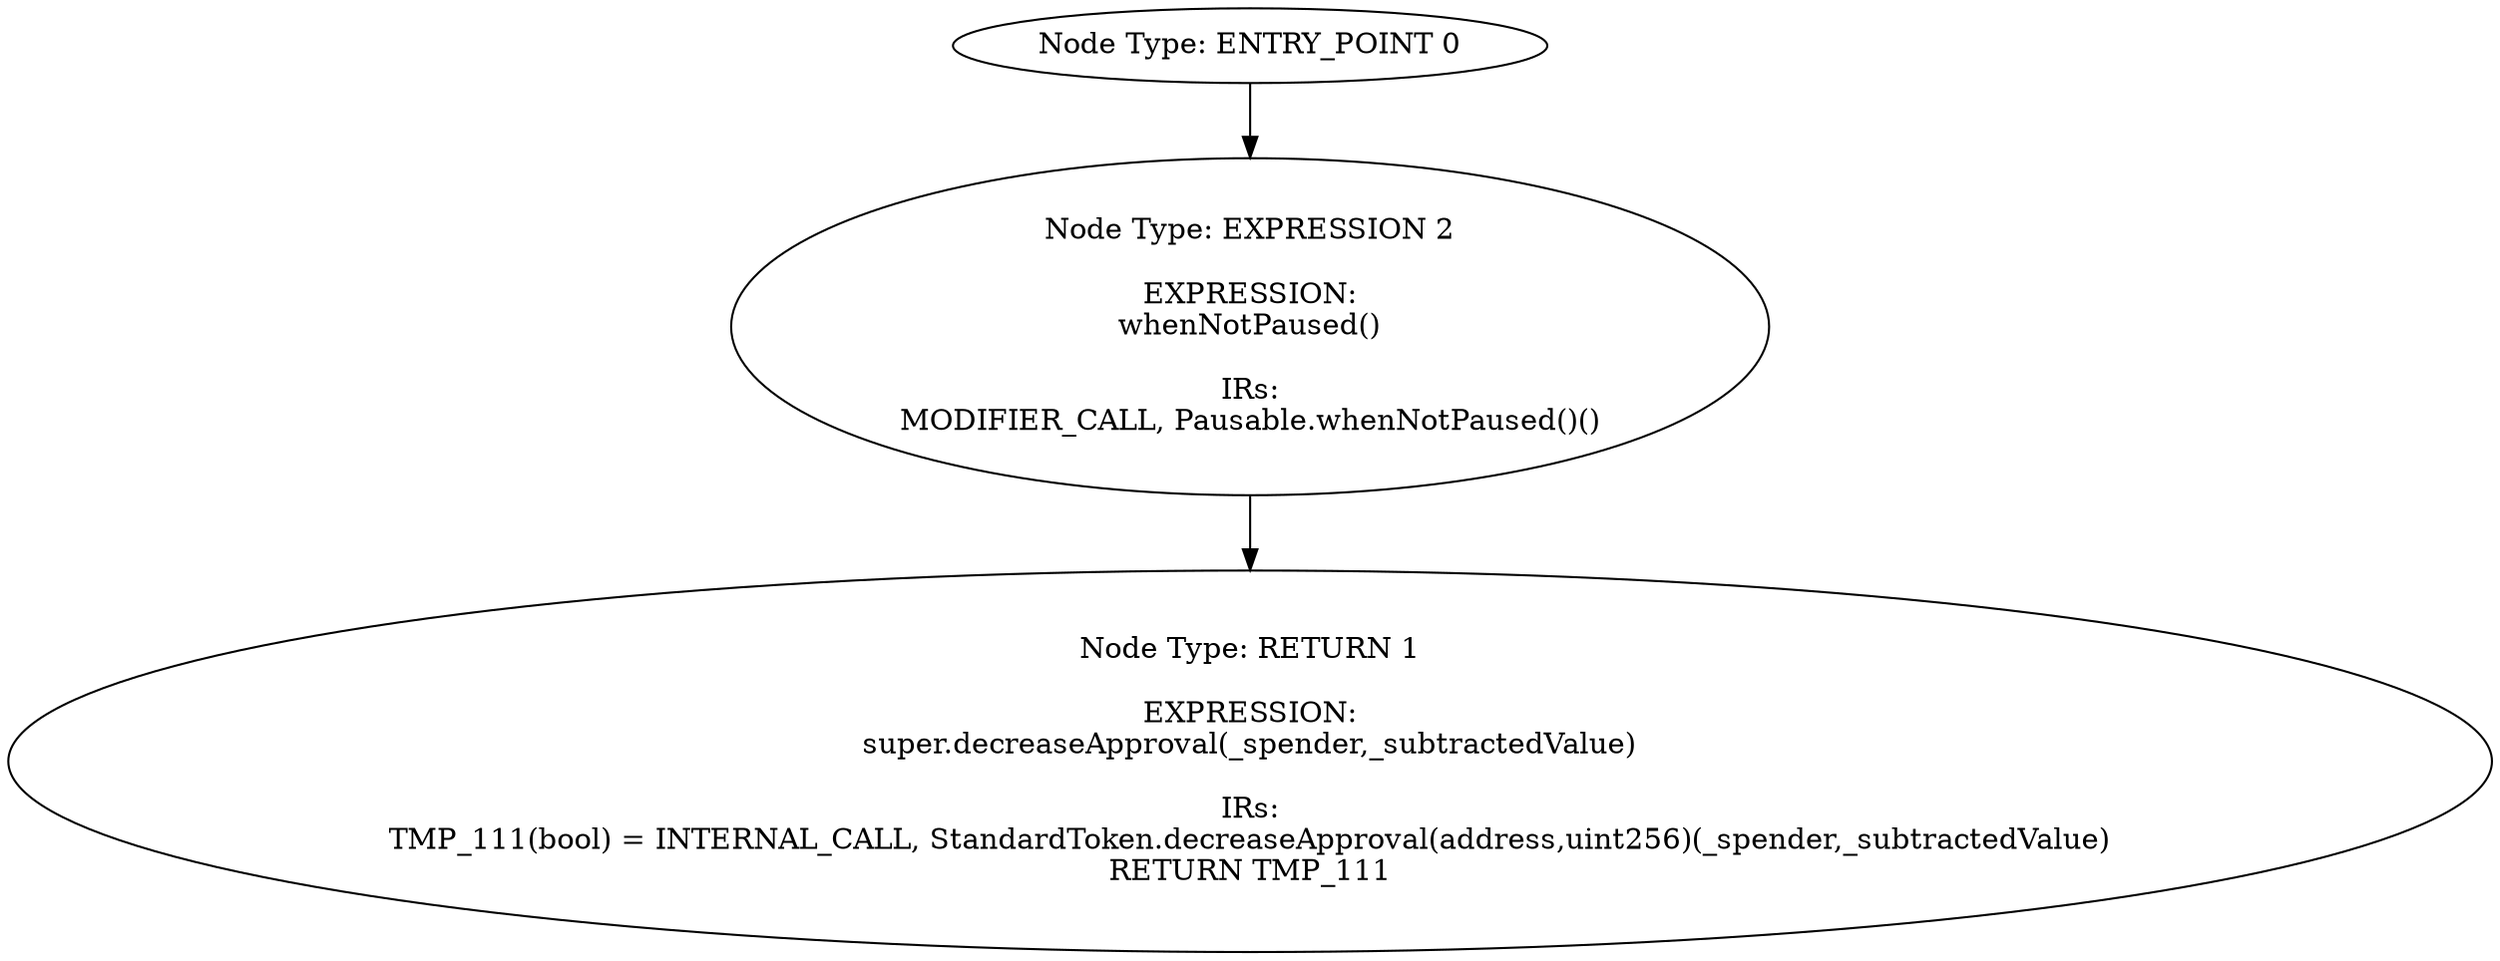 digraph{
0[label="Node Type: ENTRY_POINT 0
"];
0->2;
1[label="Node Type: RETURN 1

EXPRESSION:
super.decreaseApproval(_spender,_subtractedValue)

IRs:
TMP_111(bool) = INTERNAL_CALL, StandardToken.decreaseApproval(address,uint256)(_spender,_subtractedValue)
RETURN TMP_111"];
2[label="Node Type: EXPRESSION 2

EXPRESSION:
whenNotPaused()

IRs:
MODIFIER_CALL, Pausable.whenNotPaused()()"];
2->1;
}

